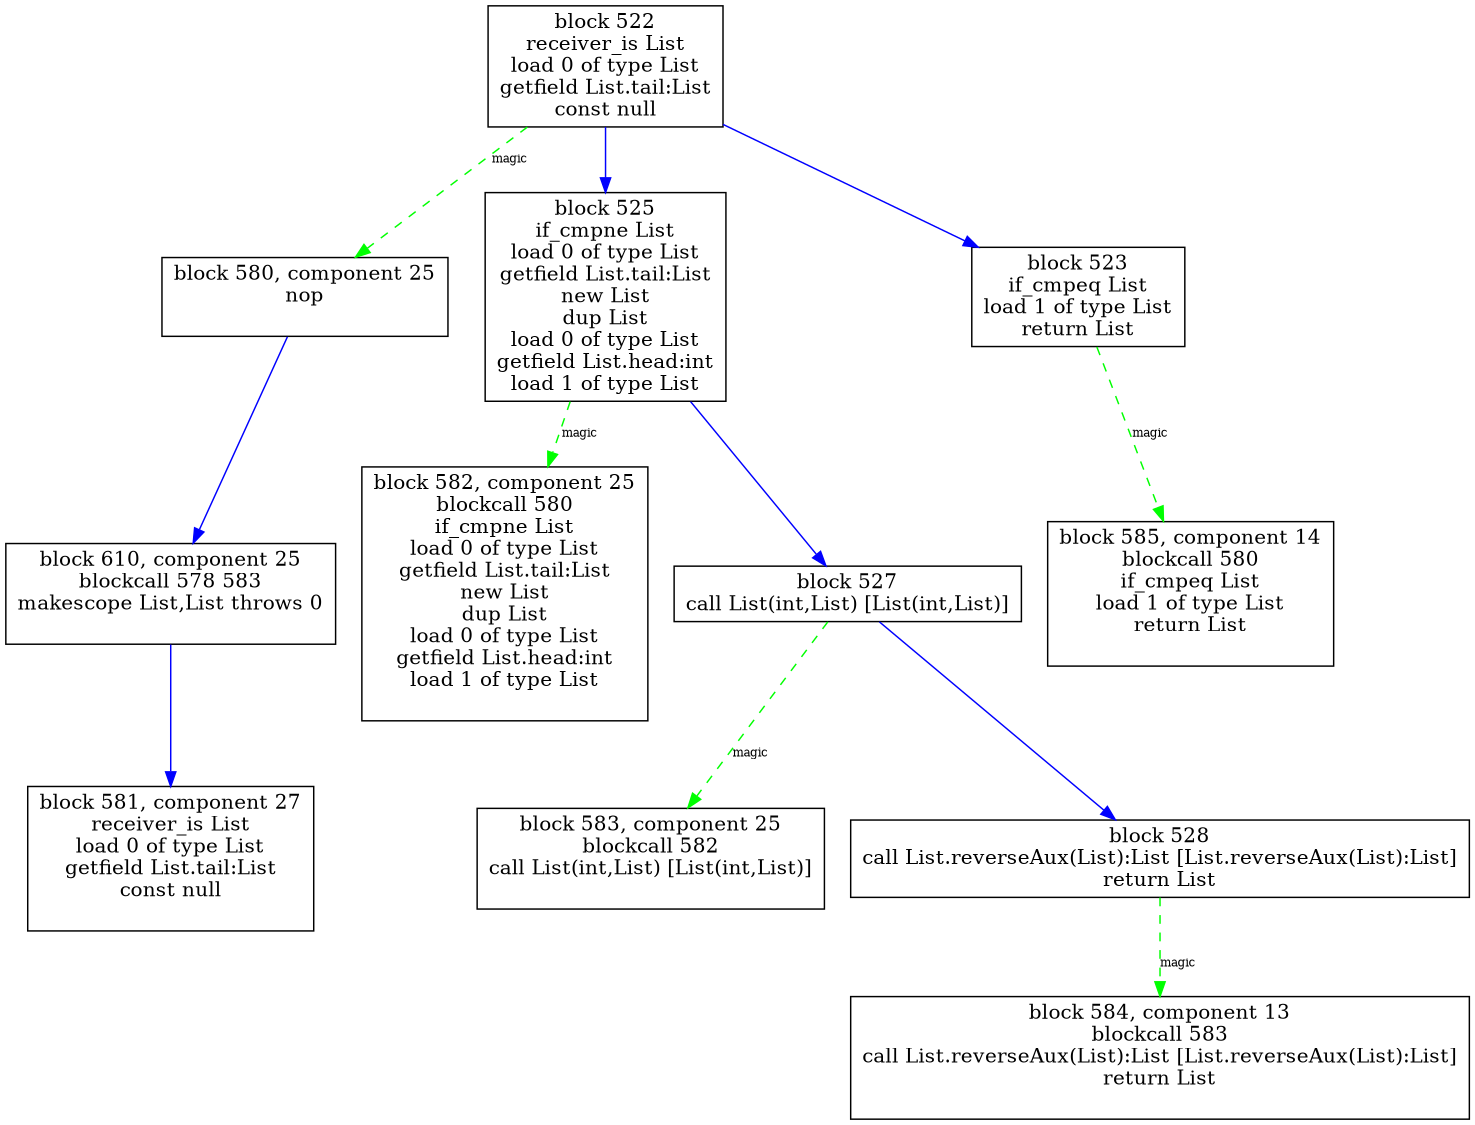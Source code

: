 digraph "List.reverseAux(List):List" {
size = "11,7.5";
codeblock_522 [ shape = box, label = "block 522\nreceiver_is List\nload 0 of type List\ngetfield List.tail:List\nconst null"];
codeblock_580 [ shape = box, label = "block 580, component 25\nnop\n\n"];
codeblock_610 [ shape = box, label = "block 610, component 25\nblockcall 578 583\nmakescope List,List throws 0\n\n"];
codeblock_581 [ shape = box, label = "block 581, component 27\nreceiver_is List\nload 0 of type List\ngetfield List.tail:List\nconst null\n\n"];
codeblock_610->codeblock_581 [color = blue label = "" fontsize = 8]
codeblock_580->codeblock_610 [color = blue label = "" fontsize = 8]
codeblock_522->codeblock_580 [color = green style = dashed label = "magic" fontsize = 8]
codeblock_525 [ shape = box, label = "block 525\nif_cmpne List\nload 0 of type List\ngetfield List.tail:List\nnew List\ndup List\nload 0 of type List\ngetfield List.head:int\nload 1 of type List"];
codeblock_582 [ shape = box, label = "block 582, component 25\nblockcall 580\nif_cmpne List\nload 0 of type List\ngetfield List.tail:List\nnew List\ndup List\nload 0 of type List\ngetfield List.head:int\nload 1 of type List\n\n"];
codeblock_525->codeblock_582 [color = green style = dashed label = "magic" fontsize = 8]
codeblock_527 [ shape = box, label = "block 527\ncall List(int,List) [List(int,List)]"];
codeblock_583 [ shape = box, label = "block 583, component 25\nblockcall 582\ncall List(int,List) [List(int,List)]\n\n"];
codeblock_527->codeblock_583 [color = green style = dashed label = "magic" fontsize = 8]
codeblock_528 [ shape = box, label = "block 528\ncall List.reverseAux(List):List [List.reverseAux(List):List]\nreturn List"];
codeblock_584 [ shape = box, label = "block 584, component 13\nblockcall 583\ncall List.reverseAux(List):List [List.reverseAux(List):List]\nreturn List\n\n"];
codeblock_528->codeblock_584 [color = green style = dashed label = "magic" fontsize = 8]
codeblock_527->codeblock_528 [color = blue label = "" fontsize = 8]
codeblock_525->codeblock_527 [color = blue label = "" fontsize = 8]
codeblock_522->codeblock_525 [color = blue label = "" fontsize = 8]
codeblock_523 [ shape = box, label = "block 523\nif_cmpeq List\nload 1 of type List\nreturn List"];
codeblock_585 [ shape = box, label = "block 585, component 14\nblockcall 580\nif_cmpeq List\nload 1 of type List\nreturn List\n\n"];
codeblock_523->codeblock_585 [color = green style = dashed label = "magic" fontsize = 8]
codeblock_522->codeblock_523 [color = blue label = "" fontsize = 8]
}